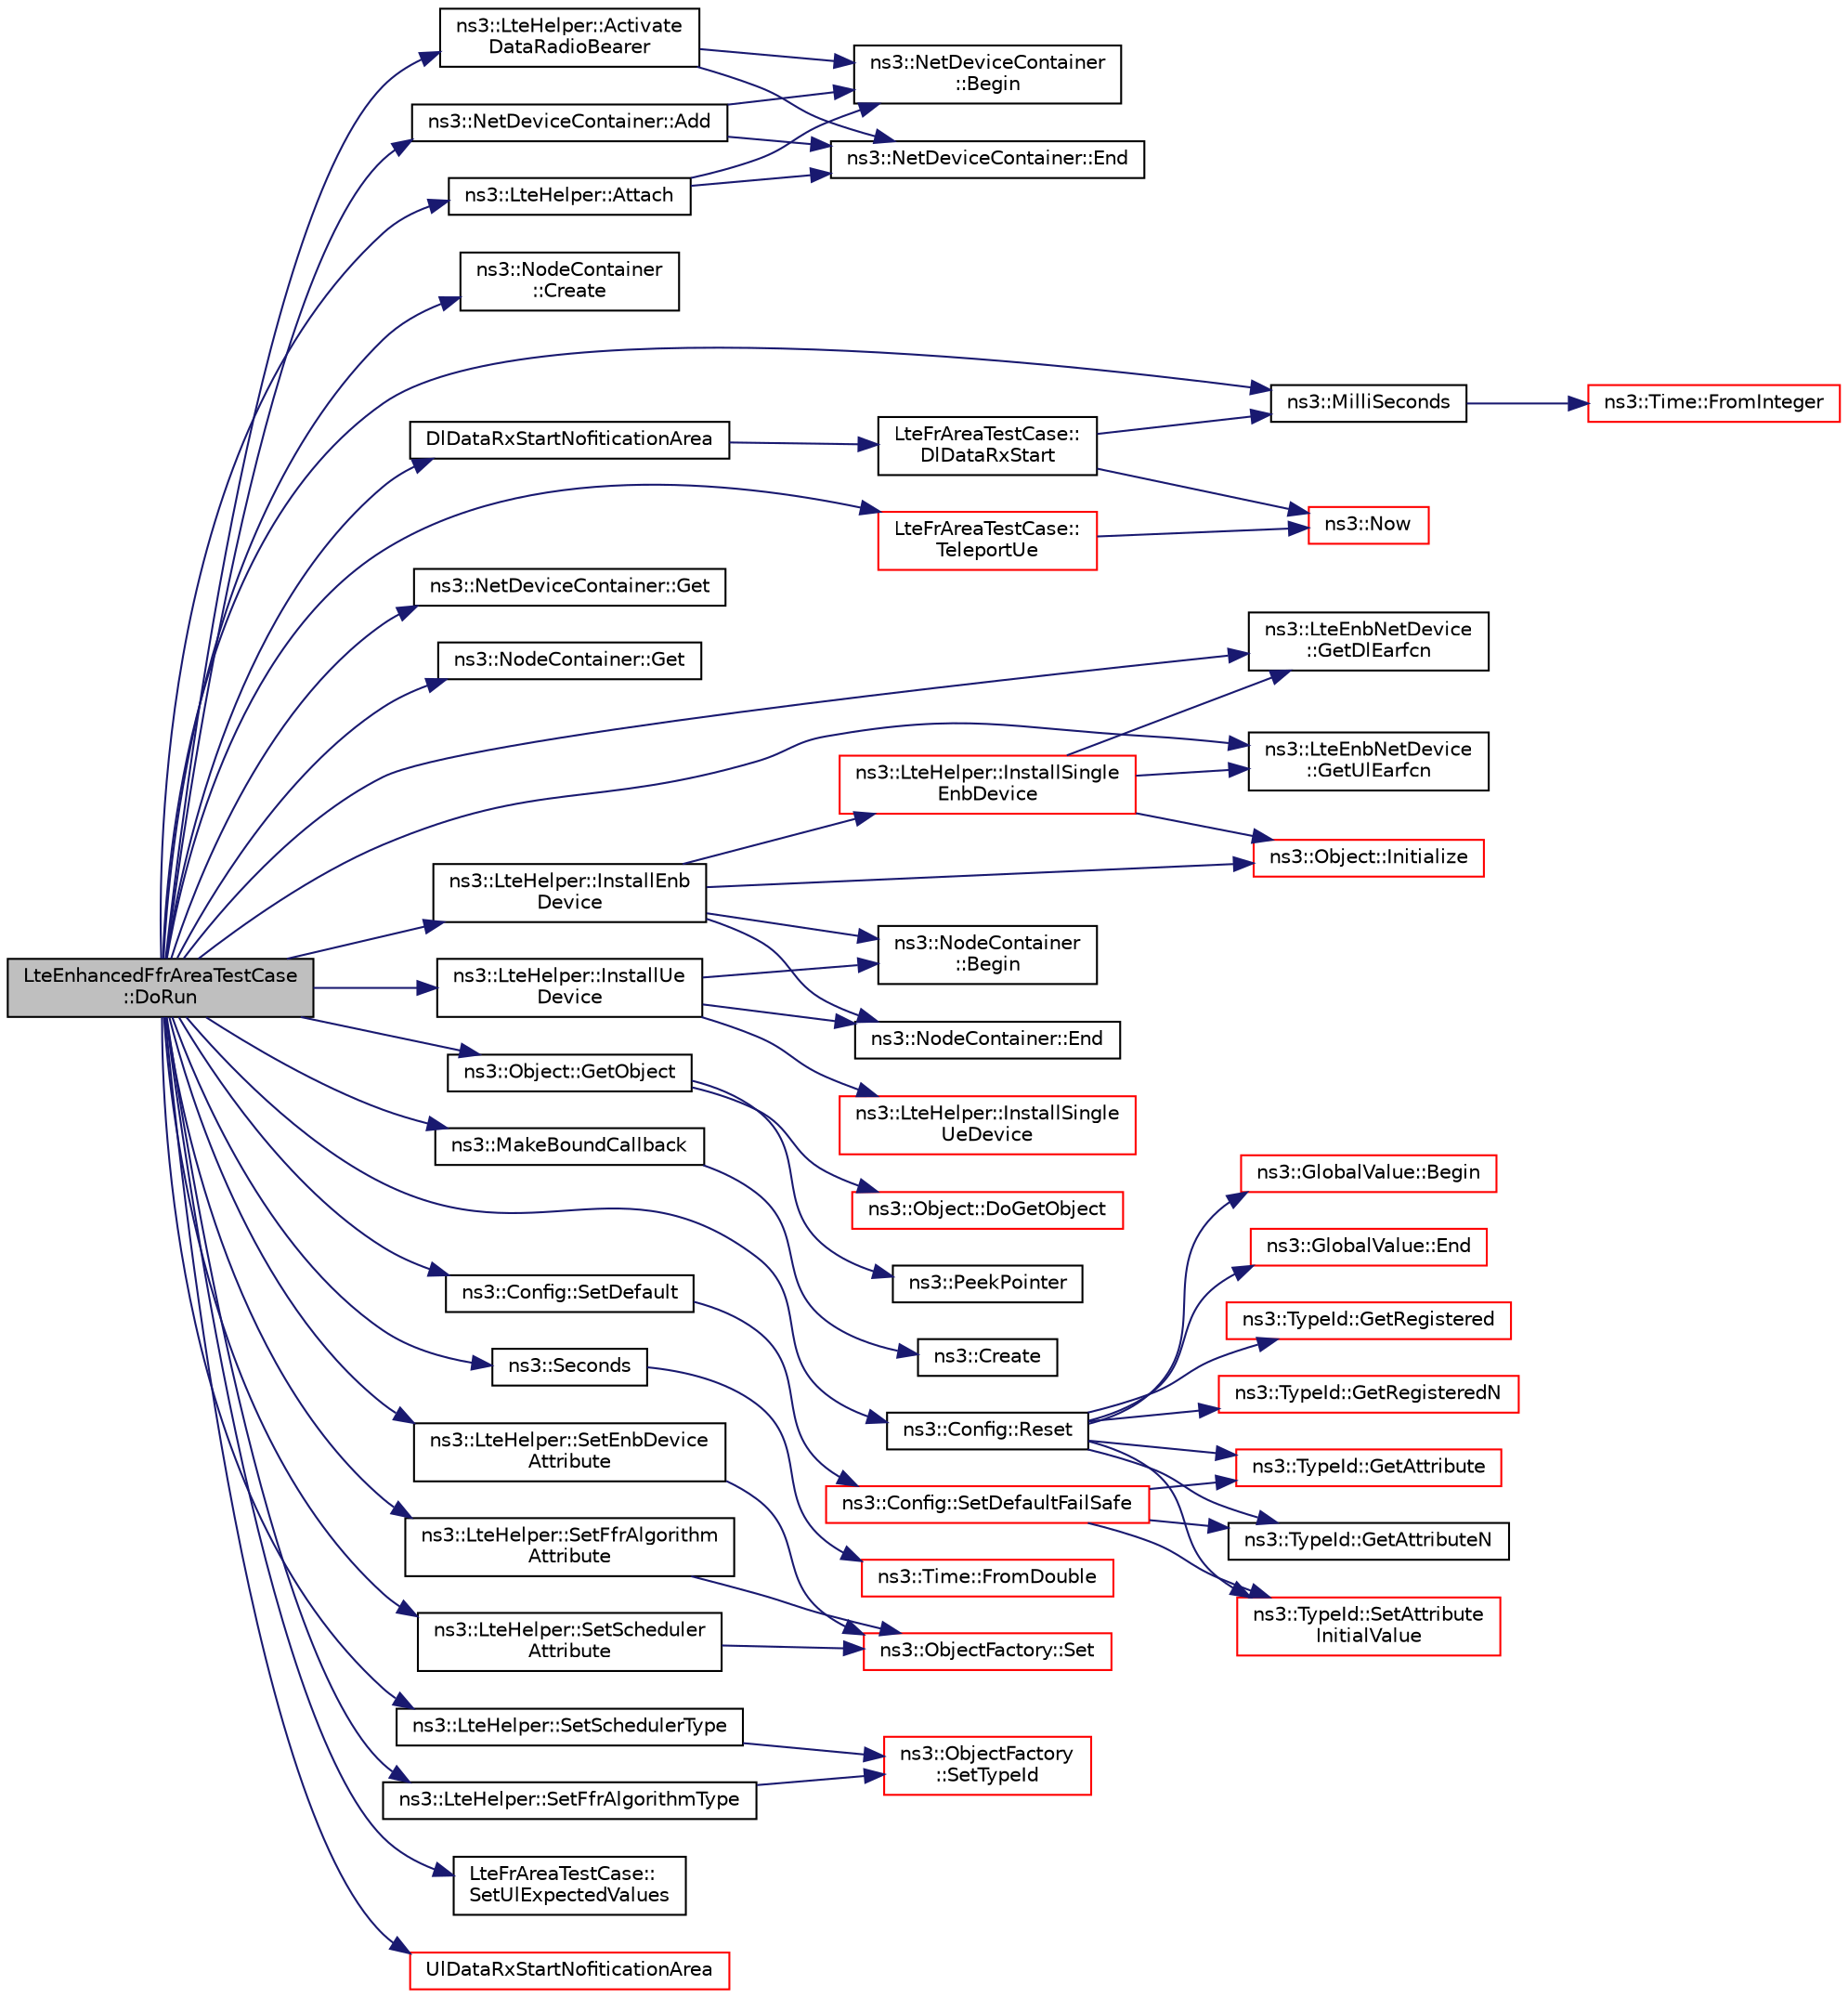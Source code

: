 digraph "LteEnhancedFfrAreaTestCase::DoRun"
{
 // LATEX_PDF_SIZE
  edge [fontname="Helvetica",fontsize="10",labelfontname="Helvetica",labelfontsize="10"];
  node [fontname="Helvetica",fontsize="10",shape=record];
  rankdir="LR";
  Node1 [label="LteEnhancedFfrAreaTestCase\l::DoRun",height=0.2,width=0.4,color="black", fillcolor="grey75", style="filled", fontcolor="black",tooltip="Implementation to actually run this TestCase."];
  Node1 -> Node2 [color="midnightblue",fontsize="10",style="solid",fontname="Helvetica"];
  Node2 [label="ns3::LteHelper::Activate\lDataRadioBearer",height=0.2,width=0.4,color="black", fillcolor="white", style="filled",URL="$classns3_1_1_lte_helper.html#ac896e16cf162e4beeaa292d39ab1b700",tooltip="Activate a Data Radio Bearer on a given UE devices (for LTE-only simulation)."];
  Node2 -> Node3 [color="midnightblue",fontsize="10",style="solid",fontname="Helvetica"];
  Node3 [label="ns3::NetDeviceContainer\l::Begin",height=0.2,width=0.4,color="black", fillcolor="white", style="filled",URL="$classns3_1_1_net_device_container.html#a4ddc336af319061f5b61c515f0453242",tooltip="Get an iterator which refers to the first NetDevice in the container."];
  Node2 -> Node4 [color="midnightblue",fontsize="10",style="solid",fontname="Helvetica"];
  Node4 [label="ns3::NetDeviceContainer::End",height=0.2,width=0.4,color="black", fillcolor="white", style="filled",URL="$classns3_1_1_net_device_container.html#a436d9df206570861f96c3f278eaccb92",tooltip="Get an iterator which indicates past-the-last NetDevice in the container."];
  Node1 -> Node5 [color="midnightblue",fontsize="10",style="solid",fontname="Helvetica"];
  Node5 [label="ns3::NetDeviceContainer::Add",height=0.2,width=0.4,color="black", fillcolor="white", style="filled",URL="$classns3_1_1_net_device_container.html#a7ca8bc1d7ec00fd4fcc63869987fbda5",tooltip="Append the contents of another NetDeviceContainer to the end of this container."];
  Node5 -> Node3 [color="midnightblue",fontsize="10",style="solid",fontname="Helvetica"];
  Node5 -> Node4 [color="midnightblue",fontsize="10",style="solid",fontname="Helvetica"];
  Node1 -> Node6 [color="midnightblue",fontsize="10",style="solid",fontname="Helvetica"];
  Node6 [label="ns3::LteHelper::Attach",height=0.2,width=0.4,color="black", fillcolor="white", style="filled",URL="$classns3_1_1_lte_helper.html#a9466743f826aa2652a87907b7f0a1c87",tooltip="Enables automatic attachment of a set of UE devices to a suitable cell using Idle mode initial cell s..."];
  Node6 -> Node3 [color="midnightblue",fontsize="10",style="solid",fontname="Helvetica"];
  Node6 -> Node4 [color="midnightblue",fontsize="10",style="solid",fontname="Helvetica"];
  Node1 -> Node7 [color="midnightblue",fontsize="10",style="solid",fontname="Helvetica"];
  Node7 [label="ns3::NodeContainer\l::Create",height=0.2,width=0.4,color="black", fillcolor="white", style="filled",URL="$classns3_1_1_node_container.html#a787f059e2813e8b951cc6914d11dfe69",tooltip="Create n nodes and append pointers to them to the end of this NodeContainer."];
  Node1 -> Node8 [color="midnightblue",fontsize="10",style="solid",fontname="Helvetica"];
  Node8 [label="DlDataRxStartNofiticationArea",height=0.2,width=0.4,color="black", fillcolor="white", style="filled",URL="$lte-test-frequency-reuse_8cc.html#a39fd51e5983e3a2105d2862729ad91e0",tooltip=" "];
  Node8 -> Node9 [color="midnightblue",fontsize="10",style="solid",fontname="Helvetica"];
  Node9 [label="LteFrAreaTestCase::\lDlDataRxStart",height=0.2,width=0.4,color="black", fillcolor="white", style="filled",URL="$class_lte_fr_area_test_case.html#a7f80e2da86bd1c944ded59a943c8aac9",tooltip="DL data receive start function."];
  Node9 -> Node10 [color="midnightblue",fontsize="10",style="solid",fontname="Helvetica"];
  Node10 [label="ns3::MilliSeconds",height=0.2,width=0.4,color="black", fillcolor="white", style="filled",URL="$group__timecivil.html#gaf26127cf4571146b83a92ee18679c7a9",tooltip="Construct a Time in the indicated unit."];
  Node10 -> Node11 [color="midnightblue",fontsize="10",style="solid",fontname="Helvetica"];
  Node11 [label="ns3::Time::FromInteger",height=0.2,width=0.4,color="red", fillcolor="white", style="filled",URL="$classns3_1_1_time.html#a3e742c67b2764e75ff95f9b754d43fe9",tooltip="Create a Time equal to value in unit unit."];
  Node9 -> Node20 [color="midnightblue",fontsize="10",style="solid",fontname="Helvetica"];
  Node20 [label="ns3::Now",height=0.2,width=0.4,color="red", fillcolor="white", style="filled",URL="$group__simulator.html#gac3635e2e87f7ce316c89290ee1b01d0d",tooltip="create an ns3::Time instance which contains the current simulation time."];
  Node1 -> Node72 [color="midnightblue",fontsize="10",style="solid",fontname="Helvetica"];
  Node72 [label="ns3::NetDeviceContainer::Get",height=0.2,width=0.4,color="black", fillcolor="white", style="filled",URL="$classns3_1_1_net_device_container.html#ae114b3a9fc193fee40c07e4a4207aef4",tooltip="Get the Ptr<NetDevice> stored in this container at a given index."];
  Node1 -> Node73 [color="midnightblue",fontsize="10",style="solid",fontname="Helvetica"];
  Node73 [label="ns3::NodeContainer::Get",height=0.2,width=0.4,color="black", fillcolor="white", style="filled",URL="$classns3_1_1_node_container.html#aff885e5a6b02ca4a27f5725de647d96e",tooltip="Get the Ptr<Node> stored in this container at a given index."];
  Node1 -> Node74 [color="midnightblue",fontsize="10",style="solid",fontname="Helvetica"];
  Node74 [label="ns3::LteEnbNetDevice\l::GetDlEarfcn",height=0.2,width=0.4,color="black", fillcolor="white", style="filled",URL="$classns3_1_1_lte_enb_net_device.html#a7a3b519b838d1f8f6c28ef25f0963433",tooltip=" "];
  Node1 -> Node75 [color="midnightblue",fontsize="10",style="solid",fontname="Helvetica"];
  Node75 [label="ns3::Object::GetObject",height=0.2,width=0.4,color="black", fillcolor="white", style="filled",URL="$classns3_1_1_object.html#ad21f5401ff705cd29c37f931ea3afc18",tooltip="Get a pointer to the requested aggregated Object."];
  Node75 -> Node76 [color="midnightblue",fontsize="10",style="solid",fontname="Helvetica"];
  Node76 [label="ns3::Object::DoGetObject",height=0.2,width=0.4,color="red", fillcolor="white", style="filled",URL="$classns3_1_1_object.html#a7c009975f7c0994cb47a69f713745e0a",tooltip="Find an Object of TypeId tid in the aggregates of this Object."];
  Node75 -> Node81 [color="midnightblue",fontsize="10",style="solid",fontname="Helvetica"];
  Node81 [label="ns3::PeekPointer",height=0.2,width=0.4,color="black", fillcolor="white", style="filled",URL="$namespacens3.html#af2a7557fe9afdd98d8f6f8f6e412cf5a",tooltip=" "];
  Node1 -> Node82 [color="midnightblue",fontsize="10",style="solid",fontname="Helvetica"];
  Node82 [label="ns3::LteEnbNetDevice\l::GetUlEarfcn",height=0.2,width=0.4,color="black", fillcolor="white", style="filled",URL="$classns3_1_1_lte_enb_net_device.html#a6a2b17490d3740d9c18638ac6ee4ed1e",tooltip=" "];
  Node1 -> Node83 [color="midnightblue",fontsize="10",style="solid",fontname="Helvetica"];
  Node83 [label="ns3::LteHelper::InstallEnb\lDevice",height=0.2,width=0.4,color="black", fillcolor="white", style="filled",URL="$classns3_1_1_lte_helper.html#a5e009ad35ef85f46b5a6099263f15a03",tooltip="Create a set of eNodeB devices."];
  Node83 -> Node84 [color="midnightblue",fontsize="10",style="solid",fontname="Helvetica"];
  Node84 [label="ns3::NodeContainer\l::Begin",height=0.2,width=0.4,color="black", fillcolor="white", style="filled",URL="$classns3_1_1_node_container.html#a2bfe1f50688c96e0888b1907e1e2f324",tooltip="Get an iterator which refers to the first Node in the container."];
  Node83 -> Node85 [color="midnightblue",fontsize="10",style="solid",fontname="Helvetica"];
  Node85 [label="ns3::NodeContainer::End",height=0.2,width=0.4,color="black", fillcolor="white", style="filled",URL="$classns3_1_1_node_container.html#a4904853b5d3e86f622a2ef8b4e959e08",tooltip="Get an iterator which indicates past-the-last Node in the container."];
  Node83 -> Node86 [color="midnightblue",fontsize="10",style="solid",fontname="Helvetica"];
  Node86 [label="ns3::Object::Initialize",height=0.2,width=0.4,color="red", fillcolor="white", style="filled",URL="$classns3_1_1_object.html#af4411cb29971772fcd09203474a95078",tooltip="Invoke DoInitialize on all Objects aggregated to this one."];
  Node83 -> Node88 [color="midnightblue",fontsize="10",style="solid",fontname="Helvetica"];
  Node88 [label="ns3::LteHelper::InstallSingle\lEnbDevice",height=0.2,width=0.4,color="red", fillcolor="white", style="filled",URL="$classns3_1_1_lte_helper.html#afac168014c3a4ac5c30bfd7c1d09cb96",tooltip="Create an eNodeB device (LteEnbNetDevice) on the given node."];
  Node88 -> Node74 [color="midnightblue",fontsize="10",style="solid",fontname="Helvetica"];
  Node88 -> Node82 [color="midnightblue",fontsize="10",style="solid",fontname="Helvetica"];
  Node88 -> Node86 [color="midnightblue",fontsize="10",style="solid",fontname="Helvetica"];
  Node1 -> Node127 [color="midnightblue",fontsize="10",style="solid",fontname="Helvetica"];
  Node127 [label="ns3::LteHelper::InstallUe\lDevice",height=0.2,width=0.4,color="black", fillcolor="white", style="filled",URL="$classns3_1_1_lte_helper.html#ac9cd932d7de92811cfa953c2e3b2fc9f",tooltip="Create a set of UE devices."];
  Node127 -> Node84 [color="midnightblue",fontsize="10",style="solid",fontname="Helvetica"];
  Node127 -> Node85 [color="midnightblue",fontsize="10",style="solid",fontname="Helvetica"];
  Node127 -> Node128 [color="midnightblue",fontsize="10",style="solid",fontname="Helvetica"];
  Node128 [label="ns3::LteHelper::InstallSingle\lUeDevice",height=0.2,width=0.4,color="red", fillcolor="white", style="filled",URL="$classns3_1_1_lte_helper.html#afa6e13db5742241f48f8f4b8533b67f6",tooltip="Create a UE device (LteUeNetDevice) on the given node."];
  Node1 -> Node161 [color="midnightblue",fontsize="10",style="solid",fontname="Helvetica"];
  Node161 [label="ns3::MakeBoundCallback",height=0.2,width=0.4,color="black", fillcolor="white", style="filled",URL="$group__makeboundcallback.html#ga1725d6362e6065faa0709f7c93f8d770",tooltip="Make Callbacks with one bound argument."];
  Node161 -> Node162 [color="midnightblue",fontsize="10",style="solid",fontname="Helvetica"];
  Node162 [label="ns3::Create",height=0.2,width=0.4,color="black", fillcolor="white", style="filled",URL="$group__ptr.html#ga086d8d4a76485a155f0408b85dcebede",tooltip="Create class instances by constructors with varying numbers of arguments and return them by Ptr."];
  Node1 -> Node10 [color="midnightblue",fontsize="10",style="solid",fontname="Helvetica"];
  Node1 -> Node163 [color="midnightblue",fontsize="10",style="solid",fontname="Helvetica"];
  Node163 [label="ns3::Config::Reset",height=0.2,width=0.4,color="black", fillcolor="white", style="filled",URL="$group__config.html#ga2c1b65724f42f8c72276d7e7ad6df6db",tooltip="Reset the initial value of every attribute as well as the value of every global to what they were bef..."];
  Node163 -> Node164 [color="midnightblue",fontsize="10",style="solid",fontname="Helvetica"];
  Node164 [label="ns3::GlobalValue::Begin",height=0.2,width=0.4,color="red", fillcolor="white", style="filled",URL="$classns3_1_1_global_value.html#acdeb71b28fe45d98523a2168e8807d83",tooltip="The Begin iterator."];
  Node163 -> Node166 [color="midnightblue",fontsize="10",style="solid",fontname="Helvetica"];
  Node166 [label="ns3::GlobalValue::End",height=0.2,width=0.4,color="red", fillcolor="white", style="filled",URL="$classns3_1_1_global_value.html#a2488c329999cf507cc7f7aeb173a4a75",tooltip="The End iterator."];
  Node163 -> Node28 [color="midnightblue",fontsize="10",style="solid",fontname="Helvetica"];
  Node28 [label="ns3::TypeId::GetAttribute",height=0.2,width=0.4,color="red", fillcolor="white", style="filled",URL="$classns3_1_1_type_id.html#a796434fa73c5e54a9a86f24144d13738",tooltip="Get Attribute information by index."];
  Node163 -> Node35 [color="midnightblue",fontsize="10",style="solid",fontname="Helvetica"];
  Node35 [label="ns3::TypeId::GetAttributeN",height=0.2,width=0.4,color="black", fillcolor="white", style="filled",URL="$classns3_1_1_type_id.html#a1245644561332f12386451406295a8d8",tooltip="Get the number of attributes."];
  Node163 -> Node167 [color="midnightblue",fontsize="10",style="solid",fontname="Helvetica"];
  Node167 [label="ns3::TypeId::GetRegistered",height=0.2,width=0.4,color="red", fillcolor="white", style="filled",URL="$classns3_1_1_type_id.html#a8ae1cde65c16fc46c9c8608c73e4c4c6",tooltip="Get a TypeId by index."];
  Node163 -> Node168 [color="midnightblue",fontsize="10",style="solid",fontname="Helvetica"];
  Node168 [label="ns3::TypeId::GetRegisteredN",height=0.2,width=0.4,color="red", fillcolor="white", style="filled",URL="$classns3_1_1_type_id.html#a417a9eda3c3065a8fa7650d7e06177a0",tooltip="Get the number of registered TypeIds."];
  Node163 -> Node170 [color="midnightblue",fontsize="10",style="solid",fontname="Helvetica"];
  Node170 [label="ns3::TypeId::SetAttribute\lInitialValue",height=0.2,width=0.4,color="red", fillcolor="white", style="filled",URL="$classns3_1_1_type_id.html#a089c146e3e0a805304bee18c976556d7",tooltip="Set the initial value of an Attribute."];
  Node1 -> Node172 [color="midnightblue",fontsize="10",style="solid",fontname="Helvetica"];
  Node172 [label="ns3::Seconds",height=0.2,width=0.4,color="black", fillcolor="white", style="filled",URL="$group__timecivil.html#ga33c34b816f8ff6628e33d5c8e9713b9e",tooltip="Construct a Time in the indicated unit."];
  Node172 -> Node18 [color="midnightblue",fontsize="10",style="solid",fontname="Helvetica"];
  Node18 [label="ns3::Time::FromDouble",height=0.2,width=0.4,color="red", fillcolor="white", style="filled",URL="$classns3_1_1_time.html#a60e845f4a74e62495b86356afe604cb4",tooltip="Create a Time equal to value in unit unit."];
  Node1 -> Node173 [color="midnightblue",fontsize="10",style="solid",fontname="Helvetica"];
  Node173 [label="ns3::Config::SetDefault",height=0.2,width=0.4,color="black", fillcolor="white", style="filled",URL="$group__config.html#ga2e7882df849d8ba4aaad31c934c40c06",tooltip=" "];
  Node173 -> Node174 [color="midnightblue",fontsize="10",style="solid",fontname="Helvetica"];
  Node174 [label="ns3::Config::SetDefaultFailSafe",height=0.2,width=0.4,color="red", fillcolor="white", style="filled",URL="$group__config.html#gaf35c9ecdf51c959f397e973f9335de54",tooltip=" "];
  Node174 -> Node28 [color="midnightblue",fontsize="10",style="solid",fontname="Helvetica"];
  Node174 -> Node35 [color="midnightblue",fontsize="10",style="solid",fontname="Helvetica"];
  Node174 -> Node170 [color="midnightblue",fontsize="10",style="solid",fontname="Helvetica"];
  Node1 -> Node177 [color="midnightblue",fontsize="10",style="solid",fontname="Helvetica"];
  Node177 [label="ns3::LteHelper::SetEnbDevice\lAttribute",height=0.2,width=0.4,color="black", fillcolor="white", style="filled",URL="$classns3_1_1_lte_helper.html#ac42f0f3d6cd8473d810bfbbeb5d592e0",tooltip="Set an attribute for the eNodeB devices (LteEnbNetDevice) to be created."];
  Node177 -> Node178 [color="midnightblue",fontsize="10",style="solid",fontname="Helvetica"];
  Node178 [label="ns3::ObjectFactory::Set",height=0.2,width=0.4,color="red", fillcolor="white", style="filled",URL="$classns3_1_1_object_factory.html#a3c9d5ed564f08ab4427e113bcc48e1d4",tooltip="Set an attribute to be set during construction."];
  Node1 -> Node184 [color="midnightblue",fontsize="10",style="solid",fontname="Helvetica"];
  Node184 [label="ns3::LteHelper::SetFfrAlgorithm\lAttribute",height=0.2,width=0.4,color="black", fillcolor="white", style="filled",URL="$classns3_1_1_lte_helper.html#a793d56e843a844428851e90752c5f130",tooltip="Set an attribute for the FFR algorithm to be created."];
  Node184 -> Node178 [color="midnightblue",fontsize="10",style="solid",fontname="Helvetica"];
  Node1 -> Node185 [color="midnightblue",fontsize="10",style="solid",fontname="Helvetica"];
  Node185 [label="ns3::LteHelper::SetFfrAlgorithmType",height=0.2,width=0.4,color="black", fillcolor="white", style="filled",URL="$classns3_1_1_lte_helper.html#a035c6b03305c1511975362f80425b5fc",tooltip="Set the type of FFR algorithm to be used by eNodeB devices."];
  Node185 -> Node70 [color="midnightblue",fontsize="10",style="solid",fontname="Helvetica"];
  Node70 [label="ns3::ObjectFactory\l::SetTypeId",height=0.2,width=0.4,color="red", fillcolor="white", style="filled",URL="$classns3_1_1_object_factory.html#a77dcd099064038a1eb7a6b8251229ec3",tooltip="Set the TypeId of the Objects to be created by this factory."];
  Node1 -> Node186 [color="midnightblue",fontsize="10",style="solid",fontname="Helvetica"];
  Node186 [label="ns3::LteHelper::SetScheduler\lAttribute",height=0.2,width=0.4,color="black", fillcolor="white", style="filled",URL="$classns3_1_1_lte_helper.html#a38f8c7f4592b31c0f3dedb53e7909742",tooltip="Set an attribute for the scheduler to be created."];
  Node186 -> Node178 [color="midnightblue",fontsize="10",style="solid",fontname="Helvetica"];
  Node1 -> Node187 [color="midnightblue",fontsize="10",style="solid",fontname="Helvetica"];
  Node187 [label="ns3::LteHelper::SetSchedulerType",height=0.2,width=0.4,color="black", fillcolor="white", style="filled",URL="$classns3_1_1_lte_helper.html#a8f86e55b8b80a81732c4b2df00fb25d5",tooltip="Set the type of scheduler to be used by eNodeB devices."];
  Node187 -> Node70 [color="midnightblue",fontsize="10",style="solid",fontname="Helvetica"];
  Node1 -> Node188 [color="midnightblue",fontsize="10",style="solid",fontname="Helvetica"];
  Node188 [label="LteFrAreaTestCase::\lSetUlExpectedValues",height=0.2,width=0.4,color="black", fillcolor="white", style="filled",URL="$class_lte_fr_area_test_case.html#aac2718dc3703d2ad389f88ffa20d035e",tooltip="Set UL expected values function."];
  Node1 -> Node189 [color="midnightblue",fontsize="10",style="solid",fontname="Helvetica"];
  Node189 [label="LteFrAreaTestCase::\lTeleportUe",height=0.2,width=0.4,color="red", fillcolor="white", style="filled",URL="$class_lte_fr_area_test_case.html#ad644210c338d4e34da3c5d7f0c511269",tooltip="Teleport UE function."];
  Node189 -> Node20 [color="midnightblue",fontsize="10",style="solid",fontname="Helvetica"];
  Node1 -> Node192 [color="midnightblue",fontsize="10",style="solid",fontname="Helvetica"];
  Node192 [label="UlDataRxStartNofiticationArea",height=0.2,width=0.4,color="red", fillcolor="white", style="filled",URL="$lte-test-frequency-reuse_8cc.html#a1011b9d239710e3f627e9aada5d64778",tooltip=" "];
}
